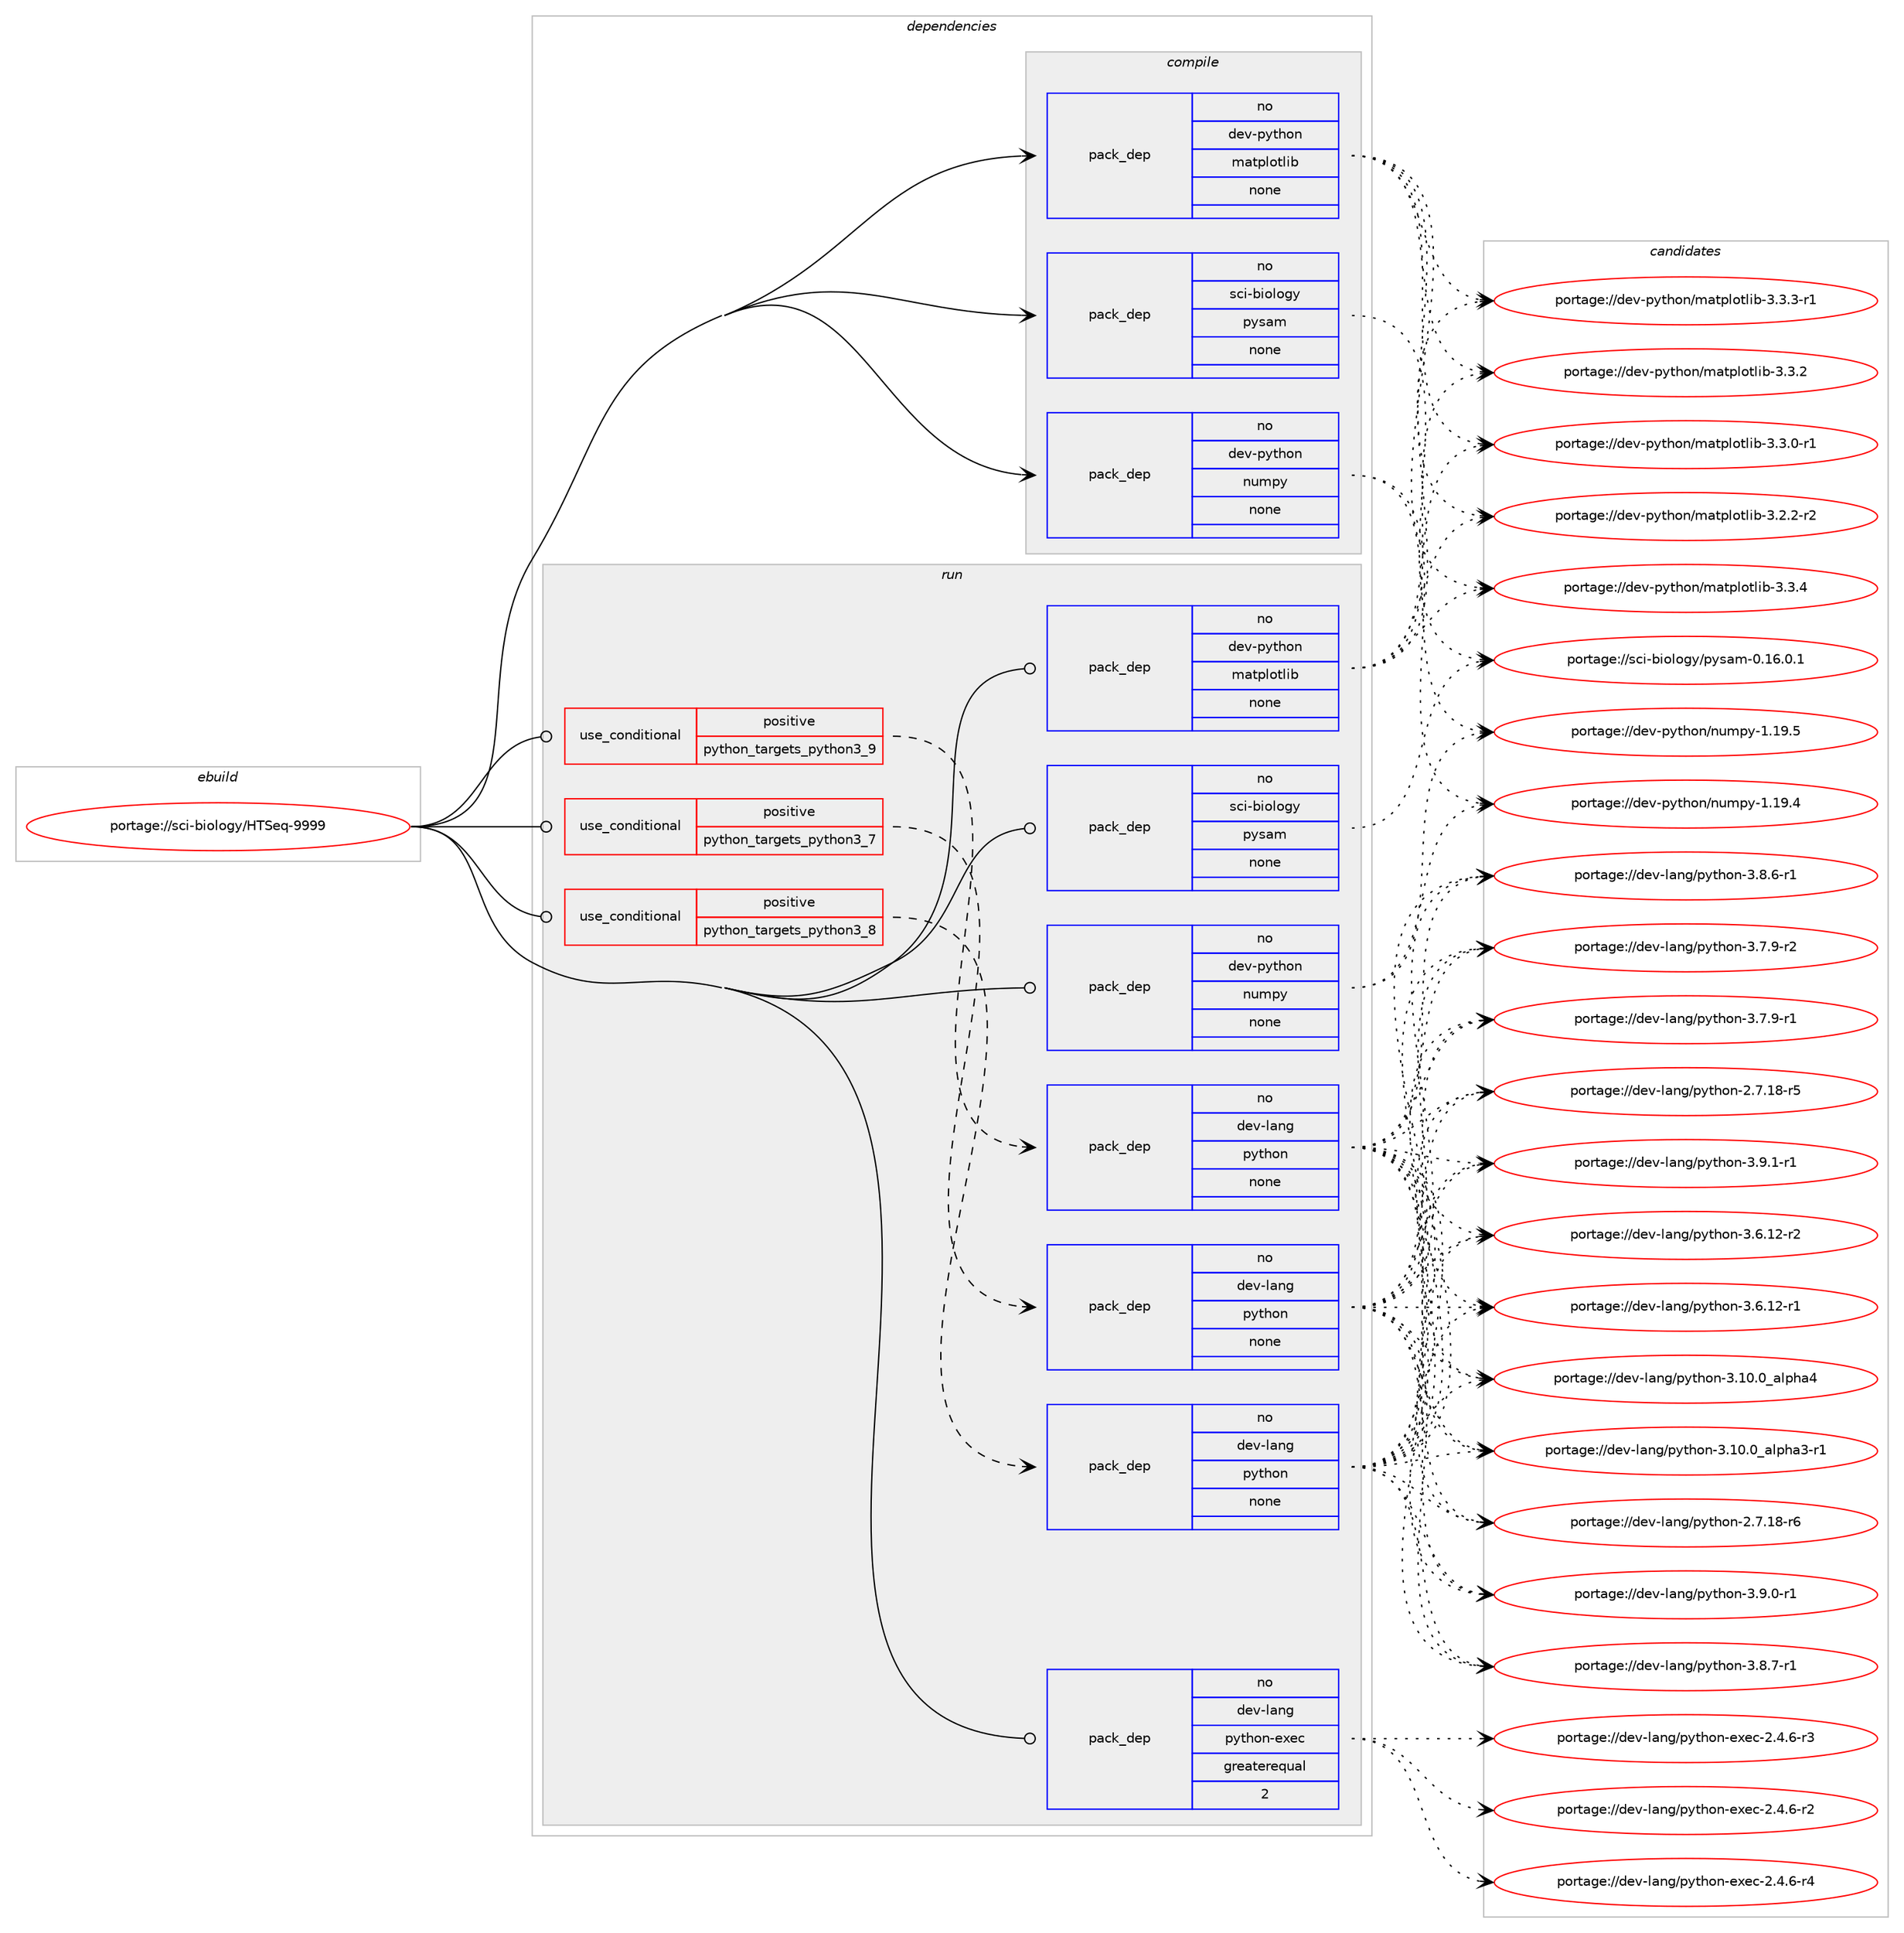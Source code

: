 digraph prolog {

# *************
# Graph options
# *************

newrank=true;
concentrate=true;
compound=true;
graph [rankdir=LR,fontname=Helvetica,fontsize=10,ranksep=1.5];#, ranksep=2.5, nodesep=0.2];
edge  [arrowhead=vee];
node  [fontname=Helvetica,fontsize=10];

# **********
# The ebuild
# **********

subgraph cluster_leftcol {
color=gray;
rank=same;
label=<<i>ebuild</i>>;
id [label="portage://sci-biology/HTSeq-9999", color=red, width=4, href="../sci-biology/HTSeq-9999.svg"];
}

# ****************
# The dependencies
# ****************

subgraph cluster_midcol {
color=gray;
label=<<i>dependencies</i>>;
subgraph cluster_compile {
fillcolor="#eeeeee";
style=filled;
label=<<i>compile</i>>;
subgraph pack13412 {
dependency19656 [label=<<TABLE BORDER="0" CELLBORDER="1" CELLSPACING="0" CELLPADDING="4" WIDTH="220"><TR><TD ROWSPAN="6" CELLPADDING="30">pack_dep</TD></TR><TR><TD WIDTH="110">no</TD></TR><TR><TD>dev-python</TD></TR><TR><TD>matplotlib</TD></TR><TR><TD>none</TD></TR><TR><TD></TD></TR></TABLE>>, shape=none, color=blue];
}
id:e -> dependency19656:w [weight=20,style="solid",arrowhead="vee"];
subgraph pack13413 {
dependency19657 [label=<<TABLE BORDER="0" CELLBORDER="1" CELLSPACING="0" CELLPADDING="4" WIDTH="220"><TR><TD ROWSPAN="6" CELLPADDING="30">pack_dep</TD></TR><TR><TD WIDTH="110">no</TD></TR><TR><TD>dev-python</TD></TR><TR><TD>numpy</TD></TR><TR><TD>none</TD></TR><TR><TD></TD></TR></TABLE>>, shape=none, color=blue];
}
id:e -> dependency19657:w [weight=20,style="solid",arrowhead="vee"];
subgraph pack13414 {
dependency19658 [label=<<TABLE BORDER="0" CELLBORDER="1" CELLSPACING="0" CELLPADDING="4" WIDTH="220"><TR><TD ROWSPAN="6" CELLPADDING="30">pack_dep</TD></TR><TR><TD WIDTH="110">no</TD></TR><TR><TD>sci-biology</TD></TR><TR><TD>pysam</TD></TR><TR><TD>none</TD></TR><TR><TD></TD></TR></TABLE>>, shape=none, color=blue];
}
id:e -> dependency19658:w [weight=20,style="solid",arrowhead="vee"];
}
subgraph cluster_compileandrun {
fillcolor="#eeeeee";
style=filled;
label=<<i>compile and run</i>>;
}
subgraph cluster_run {
fillcolor="#eeeeee";
style=filled;
label=<<i>run</i>>;
subgraph cond6094 {
dependency19659 [label=<<TABLE BORDER="0" CELLBORDER="1" CELLSPACING="0" CELLPADDING="4"><TR><TD ROWSPAN="3" CELLPADDING="10">use_conditional</TD></TR><TR><TD>positive</TD></TR><TR><TD>python_targets_python3_7</TD></TR></TABLE>>, shape=none, color=red];
subgraph pack13415 {
dependency19660 [label=<<TABLE BORDER="0" CELLBORDER="1" CELLSPACING="0" CELLPADDING="4" WIDTH="220"><TR><TD ROWSPAN="6" CELLPADDING="30">pack_dep</TD></TR><TR><TD WIDTH="110">no</TD></TR><TR><TD>dev-lang</TD></TR><TR><TD>python</TD></TR><TR><TD>none</TD></TR><TR><TD></TD></TR></TABLE>>, shape=none, color=blue];
}
dependency19659:e -> dependency19660:w [weight=20,style="dashed",arrowhead="vee"];
}
id:e -> dependency19659:w [weight=20,style="solid",arrowhead="odot"];
subgraph cond6095 {
dependency19661 [label=<<TABLE BORDER="0" CELLBORDER="1" CELLSPACING="0" CELLPADDING="4"><TR><TD ROWSPAN="3" CELLPADDING="10">use_conditional</TD></TR><TR><TD>positive</TD></TR><TR><TD>python_targets_python3_8</TD></TR></TABLE>>, shape=none, color=red];
subgraph pack13416 {
dependency19662 [label=<<TABLE BORDER="0" CELLBORDER="1" CELLSPACING="0" CELLPADDING="4" WIDTH="220"><TR><TD ROWSPAN="6" CELLPADDING="30">pack_dep</TD></TR><TR><TD WIDTH="110">no</TD></TR><TR><TD>dev-lang</TD></TR><TR><TD>python</TD></TR><TR><TD>none</TD></TR><TR><TD></TD></TR></TABLE>>, shape=none, color=blue];
}
dependency19661:e -> dependency19662:w [weight=20,style="dashed",arrowhead="vee"];
}
id:e -> dependency19661:w [weight=20,style="solid",arrowhead="odot"];
subgraph cond6096 {
dependency19663 [label=<<TABLE BORDER="0" CELLBORDER="1" CELLSPACING="0" CELLPADDING="4"><TR><TD ROWSPAN="3" CELLPADDING="10">use_conditional</TD></TR><TR><TD>positive</TD></TR><TR><TD>python_targets_python3_9</TD></TR></TABLE>>, shape=none, color=red];
subgraph pack13417 {
dependency19664 [label=<<TABLE BORDER="0" CELLBORDER="1" CELLSPACING="0" CELLPADDING="4" WIDTH="220"><TR><TD ROWSPAN="6" CELLPADDING="30">pack_dep</TD></TR><TR><TD WIDTH="110">no</TD></TR><TR><TD>dev-lang</TD></TR><TR><TD>python</TD></TR><TR><TD>none</TD></TR><TR><TD></TD></TR></TABLE>>, shape=none, color=blue];
}
dependency19663:e -> dependency19664:w [weight=20,style="dashed",arrowhead="vee"];
}
id:e -> dependency19663:w [weight=20,style="solid",arrowhead="odot"];
subgraph pack13418 {
dependency19665 [label=<<TABLE BORDER="0" CELLBORDER="1" CELLSPACING="0" CELLPADDING="4" WIDTH="220"><TR><TD ROWSPAN="6" CELLPADDING="30">pack_dep</TD></TR><TR><TD WIDTH="110">no</TD></TR><TR><TD>dev-lang</TD></TR><TR><TD>python-exec</TD></TR><TR><TD>greaterequal</TD></TR><TR><TD>2</TD></TR></TABLE>>, shape=none, color=blue];
}
id:e -> dependency19665:w [weight=20,style="solid",arrowhead="odot"];
subgraph pack13419 {
dependency19666 [label=<<TABLE BORDER="0" CELLBORDER="1" CELLSPACING="0" CELLPADDING="4" WIDTH="220"><TR><TD ROWSPAN="6" CELLPADDING="30">pack_dep</TD></TR><TR><TD WIDTH="110">no</TD></TR><TR><TD>dev-python</TD></TR><TR><TD>matplotlib</TD></TR><TR><TD>none</TD></TR><TR><TD></TD></TR></TABLE>>, shape=none, color=blue];
}
id:e -> dependency19666:w [weight=20,style="solid",arrowhead="odot"];
subgraph pack13420 {
dependency19667 [label=<<TABLE BORDER="0" CELLBORDER="1" CELLSPACING="0" CELLPADDING="4" WIDTH="220"><TR><TD ROWSPAN="6" CELLPADDING="30">pack_dep</TD></TR><TR><TD WIDTH="110">no</TD></TR><TR><TD>dev-python</TD></TR><TR><TD>numpy</TD></TR><TR><TD>none</TD></TR><TR><TD></TD></TR></TABLE>>, shape=none, color=blue];
}
id:e -> dependency19667:w [weight=20,style="solid",arrowhead="odot"];
subgraph pack13421 {
dependency19668 [label=<<TABLE BORDER="0" CELLBORDER="1" CELLSPACING="0" CELLPADDING="4" WIDTH="220"><TR><TD ROWSPAN="6" CELLPADDING="30">pack_dep</TD></TR><TR><TD WIDTH="110">no</TD></TR><TR><TD>sci-biology</TD></TR><TR><TD>pysam</TD></TR><TR><TD>none</TD></TR><TR><TD></TD></TR></TABLE>>, shape=none, color=blue];
}
id:e -> dependency19668:w [weight=20,style="solid",arrowhead="odot"];
}
}

# **************
# The candidates
# **************

subgraph cluster_choices {
rank=same;
color=gray;
label=<<i>candidates</i>>;

subgraph choice13412 {
color=black;
nodesep=1;
choice10010111845112121116104111110471099711611210811111610810598455146514652 [label="portage://dev-python/matplotlib-3.3.4", color=red, width=4,href="../dev-python/matplotlib-3.3.4.svg"];
choice100101118451121211161041111104710997116112108111116108105984551465146514511449 [label="portage://dev-python/matplotlib-3.3.3-r1", color=red, width=4,href="../dev-python/matplotlib-3.3.3-r1.svg"];
choice10010111845112121116104111110471099711611210811111610810598455146514650 [label="portage://dev-python/matplotlib-3.3.2", color=red, width=4,href="../dev-python/matplotlib-3.3.2.svg"];
choice100101118451121211161041111104710997116112108111116108105984551465146484511449 [label="portage://dev-python/matplotlib-3.3.0-r1", color=red, width=4,href="../dev-python/matplotlib-3.3.0-r1.svg"];
choice100101118451121211161041111104710997116112108111116108105984551465046504511450 [label="portage://dev-python/matplotlib-3.2.2-r2", color=red, width=4,href="../dev-python/matplotlib-3.2.2-r2.svg"];
dependency19656:e -> choice10010111845112121116104111110471099711611210811111610810598455146514652:w [style=dotted,weight="100"];
dependency19656:e -> choice100101118451121211161041111104710997116112108111116108105984551465146514511449:w [style=dotted,weight="100"];
dependency19656:e -> choice10010111845112121116104111110471099711611210811111610810598455146514650:w [style=dotted,weight="100"];
dependency19656:e -> choice100101118451121211161041111104710997116112108111116108105984551465146484511449:w [style=dotted,weight="100"];
dependency19656:e -> choice100101118451121211161041111104710997116112108111116108105984551465046504511450:w [style=dotted,weight="100"];
}
subgraph choice13413 {
color=black;
nodesep=1;
choice100101118451121211161041111104711011710911212145494649574653 [label="portage://dev-python/numpy-1.19.5", color=red, width=4,href="../dev-python/numpy-1.19.5.svg"];
choice100101118451121211161041111104711011710911212145494649574652 [label="portage://dev-python/numpy-1.19.4", color=red, width=4,href="../dev-python/numpy-1.19.4.svg"];
dependency19657:e -> choice100101118451121211161041111104711011710911212145494649574653:w [style=dotted,weight="100"];
dependency19657:e -> choice100101118451121211161041111104711011710911212145494649574652:w [style=dotted,weight="100"];
}
subgraph choice13414 {
color=black;
nodesep=1;
choice1159910545981051111081111031214711212111597109454846495446484649 [label="portage://sci-biology/pysam-0.16.0.1", color=red, width=4,href="../sci-biology/pysam-0.16.0.1.svg"];
dependency19658:e -> choice1159910545981051111081111031214711212111597109454846495446484649:w [style=dotted,weight="100"];
}
subgraph choice13415 {
color=black;
nodesep=1;
choice1001011184510897110103471121211161041111104551465746494511449 [label="portage://dev-lang/python-3.9.1-r1", color=red, width=4,href="../dev-lang/python-3.9.1-r1.svg"];
choice1001011184510897110103471121211161041111104551465746484511449 [label="portage://dev-lang/python-3.9.0-r1", color=red, width=4,href="../dev-lang/python-3.9.0-r1.svg"];
choice1001011184510897110103471121211161041111104551465646554511449 [label="portage://dev-lang/python-3.8.7-r1", color=red, width=4,href="../dev-lang/python-3.8.7-r1.svg"];
choice1001011184510897110103471121211161041111104551465646544511449 [label="portage://dev-lang/python-3.8.6-r1", color=red, width=4,href="../dev-lang/python-3.8.6-r1.svg"];
choice1001011184510897110103471121211161041111104551465546574511450 [label="portage://dev-lang/python-3.7.9-r2", color=red, width=4,href="../dev-lang/python-3.7.9-r2.svg"];
choice1001011184510897110103471121211161041111104551465546574511449 [label="portage://dev-lang/python-3.7.9-r1", color=red, width=4,href="../dev-lang/python-3.7.9-r1.svg"];
choice100101118451089711010347112121116104111110455146544649504511450 [label="portage://dev-lang/python-3.6.12-r2", color=red, width=4,href="../dev-lang/python-3.6.12-r2.svg"];
choice100101118451089711010347112121116104111110455146544649504511449 [label="portage://dev-lang/python-3.6.12-r1", color=red, width=4,href="../dev-lang/python-3.6.12-r1.svg"];
choice1001011184510897110103471121211161041111104551464948464895971081121049752 [label="portage://dev-lang/python-3.10.0_alpha4", color=red, width=4,href="../dev-lang/python-3.10.0_alpha4.svg"];
choice10010111845108971101034711212111610411111045514649484648959710811210497514511449 [label="portage://dev-lang/python-3.10.0_alpha3-r1", color=red, width=4,href="../dev-lang/python-3.10.0_alpha3-r1.svg"];
choice100101118451089711010347112121116104111110455046554649564511454 [label="portage://dev-lang/python-2.7.18-r6", color=red, width=4,href="../dev-lang/python-2.7.18-r6.svg"];
choice100101118451089711010347112121116104111110455046554649564511453 [label="portage://dev-lang/python-2.7.18-r5", color=red, width=4,href="../dev-lang/python-2.7.18-r5.svg"];
dependency19660:e -> choice1001011184510897110103471121211161041111104551465746494511449:w [style=dotted,weight="100"];
dependency19660:e -> choice1001011184510897110103471121211161041111104551465746484511449:w [style=dotted,weight="100"];
dependency19660:e -> choice1001011184510897110103471121211161041111104551465646554511449:w [style=dotted,weight="100"];
dependency19660:e -> choice1001011184510897110103471121211161041111104551465646544511449:w [style=dotted,weight="100"];
dependency19660:e -> choice1001011184510897110103471121211161041111104551465546574511450:w [style=dotted,weight="100"];
dependency19660:e -> choice1001011184510897110103471121211161041111104551465546574511449:w [style=dotted,weight="100"];
dependency19660:e -> choice100101118451089711010347112121116104111110455146544649504511450:w [style=dotted,weight="100"];
dependency19660:e -> choice100101118451089711010347112121116104111110455146544649504511449:w [style=dotted,weight="100"];
dependency19660:e -> choice1001011184510897110103471121211161041111104551464948464895971081121049752:w [style=dotted,weight="100"];
dependency19660:e -> choice10010111845108971101034711212111610411111045514649484648959710811210497514511449:w [style=dotted,weight="100"];
dependency19660:e -> choice100101118451089711010347112121116104111110455046554649564511454:w [style=dotted,weight="100"];
dependency19660:e -> choice100101118451089711010347112121116104111110455046554649564511453:w [style=dotted,weight="100"];
}
subgraph choice13416 {
color=black;
nodesep=1;
choice1001011184510897110103471121211161041111104551465746494511449 [label="portage://dev-lang/python-3.9.1-r1", color=red, width=4,href="../dev-lang/python-3.9.1-r1.svg"];
choice1001011184510897110103471121211161041111104551465746484511449 [label="portage://dev-lang/python-3.9.0-r1", color=red, width=4,href="../dev-lang/python-3.9.0-r1.svg"];
choice1001011184510897110103471121211161041111104551465646554511449 [label="portage://dev-lang/python-3.8.7-r1", color=red, width=4,href="../dev-lang/python-3.8.7-r1.svg"];
choice1001011184510897110103471121211161041111104551465646544511449 [label="portage://dev-lang/python-3.8.6-r1", color=red, width=4,href="../dev-lang/python-3.8.6-r1.svg"];
choice1001011184510897110103471121211161041111104551465546574511450 [label="portage://dev-lang/python-3.7.9-r2", color=red, width=4,href="../dev-lang/python-3.7.9-r2.svg"];
choice1001011184510897110103471121211161041111104551465546574511449 [label="portage://dev-lang/python-3.7.9-r1", color=red, width=4,href="../dev-lang/python-3.7.9-r1.svg"];
choice100101118451089711010347112121116104111110455146544649504511450 [label="portage://dev-lang/python-3.6.12-r2", color=red, width=4,href="../dev-lang/python-3.6.12-r2.svg"];
choice100101118451089711010347112121116104111110455146544649504511449 [label="portage://dev-lang/python-3.6.12-r1", color=red, width=4,href="../dev-lang/python-3.6.12-r1.svg"];
choice1001011184510897110103471121211161041111104551464948464895971081121049752 [label="portage://dev-lang/python-3.10.0_alpha4", color=red, width=4,href="../dev-lang/python-3.10.0_alpha4.svg"];
choice10010111845108971101034711212111610411111045514649484648959710811210497514511449 [label="portage://dev-lang/python-3.10.0_alpha3-r1", color=red, width=4,href="../dev-lang/python-3.10.0_alpha3-r1.svg"];
choice100101118451089711010347112121116104111110455046554649564511454 [label="portage://dev-lang/python-2.7.18-r6", color=red, width=4,href="../dev-lang/python-2.7.18-r6.svg"];
choice100101118451089711010347112121116104111110455046554649564511453 [label="portage://dev-lang/python-2.7.18-r5", color=red, width=4,href="../dev-lang/python-2.7.18-r5.svg"];
dependency19662:e -> choice1001011184510897110103471121211161041111104551465746494511449:w [style=dotted,weight="100"];
dependency19662:e -> choice1001011184510897110103471121211161041111104551465746484511449:w [style=dotted,weight="100"];
dependency19662:e -> choice1001011184510897110103471121211161041111104551465646554511449:w [style=dotted,weight="100"];
dependency19662:e -> choice1001011184510897110103471121211161041111104551465646544511449:w [style=dotted,weight="100"];
dependency19662:e -> choice1001011184510897110103471121211161041111104551465546574511450:w [style=dotted,weight="100"];
dependency19662:e -> choice1001011184510897110103471121211161041111104551465546574511449:w [style=dotted,weight="100"];
dependency19662:e -> choice100101118451089711010347112121116104111110455146544649504511450:w [style=dotted,weight="100"];
dependency19662:e -> choice100101118451089711010347112121116104111110455146544649504511449:w [style=dotted,weight="100"];
dependency19662:e -> choice1001011184510897110103471121211161041111104551464948464895971081121049752:w [style=dotted,weight="100"];
dependency19662:e -> choice10010111845108971101034711212111610411111045514649484648959710811210497514511449:w [style=dotted,weight="100"];
dependency19662:e -> choice100101118451089711010347112121116104111110455046554649564511454:w [style=dotted,weight="100"];
dependency19662:e -> choice100101118451089711010347112121116104111110455046554649564511453:w [style=dotted,weight="100"];
}
subgraph choice13417 {
color=black;
nodesep=1;
choice1001011184510897110103471121211161041111104551465746494511449 [label="portage://dev-lang/python-3.9.1-r1", color=red, width=4,href="../dev-lang/python-3.9.1-r1.svg"];
choice1001011184510897110103471121211161041111104551465746484511449 [label="portage://dev-lang/python-3.9.0-r1", color=red, width=4,href="../dev-lang/python-3.9.0-r1.svg"];
choice1001011184510897110103471121211161041111104551465646554511449 [label="portage://dev-lang/python-3.8.7-r1", color=red, width=4,href="../dev-lang/python-3.8.7-r1.svg"];
choice1001011184510897110103471121211161041111104551465646544511449 [label="portage://dev-lang/python-3.8.6-r1", color=red, width=4,href="../dev-lang/python-3.8.6-r1.svg"];
choice1001011184510897110103471121211161041111104551465546574511450 [label="portage://dev-lang/python-3.7.9-r2", color=red, width=4,href="../dev-lang/python-3.7.9-r2.svg"];
choice1001011184510897110103471121211161041111104551465546574511449 [label="portage://dev-lang/python-3.7.9-r1", color=red, width=4,href="../dev-lang/python-3.7.9-r1.svg"];
choice100101118451089711010347112121116104111110455146544649504511450 [label="portage://dev-lang/python-3.6.12-r2", color=red, width=4,href="../dev-lang/python-3.6.12-r2.svg"];
choice100101118451089711010347112121116104111110455146544649504511449 [label="portage://dev-lang/python-3.6.12-r1", color=red, width=4,href="../dev-lang/python-3.6.12-r1.svg"];
choice1001011184510897110103471121211161041111104551464948464895971081121049752 [label="portage://dev-lang/python-3.10.0_alpha4", color=red, width=4,href="../dev-lang/python-3.10.0_alpha4.svg"];
choice10010111845108971101034711212111610411111045514649484648959710811210497514511449 [label="portage://dev-lang/python-3.10.0_alpha3-r1", color=red, width=4,href="../dev-lang/python-3.10.0_alpha3-r1.svg"];
choice100101118451089711010347112121116104111110455046554649564511454 [label="portage://dev-lang/python-2.7.18-r6", color=red, width=4,href="../dev-lang/python-2.7.18-r6.svg"];
choice100101118451089711010347112121116104111110455046554649564511453 [label="portage://dev-lang/python-2.7.18-r5", color=red, width=4,href="../dev-lang/python-2.7.18-r5.svg"];
dependency19664:e -> choice1001011184510897110103471121211161041111104551465746494511449:w [style=dotted,weight="100"];
dependency19664:e -> choice1001011184510897110103471121211161041111104551465746484511449:w [style=dotted,weight="100"];
dependency19664:e -> choice1001011184510897110103471121211161041111104551465646554511449:w [style=dotted,weight="100"];
dependency19664:e -> choice1001011184510897110103471121211161041111104551465646544511449:w [style=dotted,weight="100"];
dependency19664:e -> choice1001011184510897110103471121211161041111104551465546574511450:w [style=dotted,weight="100"];
dependency19664:e -> choice1001011184510897110103471121211161041111104551465546574511449:w [style=dotted,weight="100"];
dependency19664:e -> choice100101118451089711010347112121116104111110455146544649504511450:w [style=dotted,weight="100"];
dependency19664:e -> choice100101118451089711010347112121116104111110455146544649504511449:w [style=dotted,weight="100"];
dependency19664:e -> choice1001011184510897110103471121211161041111104551464948464895971081121049752:w [style=dotted,weight="100"];
dependency19664:e -> choice10010111845108971101034711212111610411111045514649484648959710811210497514511449:w [style=dotted,weight="100"];
dependency19664:e -> choice100101118451089711010347112121116104111110455046554649564511454:w [style=dotted,weight="100"];
dependency19664:e -> choice100101118451089711010347112121116104111110455046554649564511453:w [style=dotted,weight="100"];
}
subgraph choice13418 {
color=black;
nodesep=1;
choice10010111845108971101034711212111610411111045101120101994550465246544511452 [label="portage://dev-lang/python-exec-2.4.6-r4", color=red, width=4,href="../dev-lang/python-exec-2.4.6-r4.svg"];
choice10010111845108971101034711212111610411111045101120101994550465246544511451 [label="portage://dev-lang/python-exec-2.4.6-r3", color=red, width=4,href="../dev-lang/python-exec-2.4.6-r3.svg"];
choice10010111845108971101034711212111610411111045101120101994550465246544511450 [label="portage://dev-lang/python-exec-2.4.6-r2", color=red, width=4,href="../dev-lang/python-exec-2.4.6-r2.svg"];
dependency19665:e -> choice10010111845108971101034711212111610411111045101120101994550465246544511452:w [style=dotted,weight="100"];
dependency19665:e -> choice10010111845108971101034711212111610411111045101120101994550465246544511451:w [style=dotted,weight="100"];
dependency19665:e -> choice10010111845108971101034711212111610411111045101120101994550465246544511450:w [style=dotted,weight="100"];
}
subgraph choice13419 {
color=black;
nodesep=1;
choice10010111845112121116104111110471099711611210811111610810598455146514652 [label="portage://dev-python/matplotlib-3.3.4", color=red, width=4,href="../dev-python/matplotlib-3.3.4.svg"];
choice100101118451121211161041111104710997116112108111116108105984551465146514511449 [label="portage://dev-python/matplotlib-3.3.3-r1", color=red, width=4,href="../dev-python/matplotlib-3.3.3-r1.svg"];
choice10010111845112121116104111110471099711611210811111610810598455146514650 [label="portage://dev-python/matplotlib-3.3.2", color=red, width=4,href="../dev-python/matplotlib-3.3.2.svg"];
choice100101118451121211161041111104710997116112108111116108105984551465146484511449 [label="portage://dev-python/matplotlib-3.3.0-r1", color=red, width=4,href="../dev-python/matplotlib-3.3.0-r1.svg"];
choice100101118451121211161041111104710997116112108111116108105984551465046504511450 [label="portage://dev-python/matplotlib-3.2.2-r2", color=red, width=4,href="../dev-python/matplotlib-3.2.2-r2.svg"];
dependency19666:e -> choice10010111845112121116104111110471099711611210811111610810598455146514652:w [style=dotted,weight="100"];
dependency19666:e -> choice100101118451121211161041111104710997116112108111116108105984551465146514511449:w [style=dotted,weight="100"];
dependency19666:e -> choice10010111845112121116104111110471099711611210811111610810598455146514650:w [style=dotted,weight="100"];
dependency19666:e -> choice100101118451121211161041111104710997116112108111116108105984551465146484511449:w [style=dotted,weight="100"];
dependency19666:e -> choice100101118451121211161041111104710997116112108111116108105984551465046504511450:w [style=dotted,weight="100"];
}
subgraph choice13420 {
color=black;
nodesep=1;
choice100101118451121211161041111104711011710911212145494649574653 [label="portage://dev-python/numpy-1.19.5", color=red, width=4,href="../dev-python/numpy-1.19.5.svg"];
choice100101118451121211161041111104711011710911212145494649574652 [label="portage://dev-python/numpy-1.19.4", color=red, width=4,href="../dev-python/numpy-1.19.4.svg"];
dependency19667:e -> choice100101118451121211161041111104711011710911212145494649574653:w [style=dotted,weight="100"];
dependency19667:e -> choice100101118451121211161041111104711011710911212145494649574652:w [style=dotted,weight="100"];
}
subgraph choice13421 {
color=black;
nodesep=1;
choice1159910545981051111081111031214711212111597109454846495446484649 [label="portage://sci-biology/pysam-0.16.0.1", color=red, width=4,href="../sci-biology/pysam-0.16.0.1.svg"];
dependency19668:e -> choice1159910545981051111081111031214711212111597109454846495446484649:w [style=dotted,weight="100"];
}
}

}
